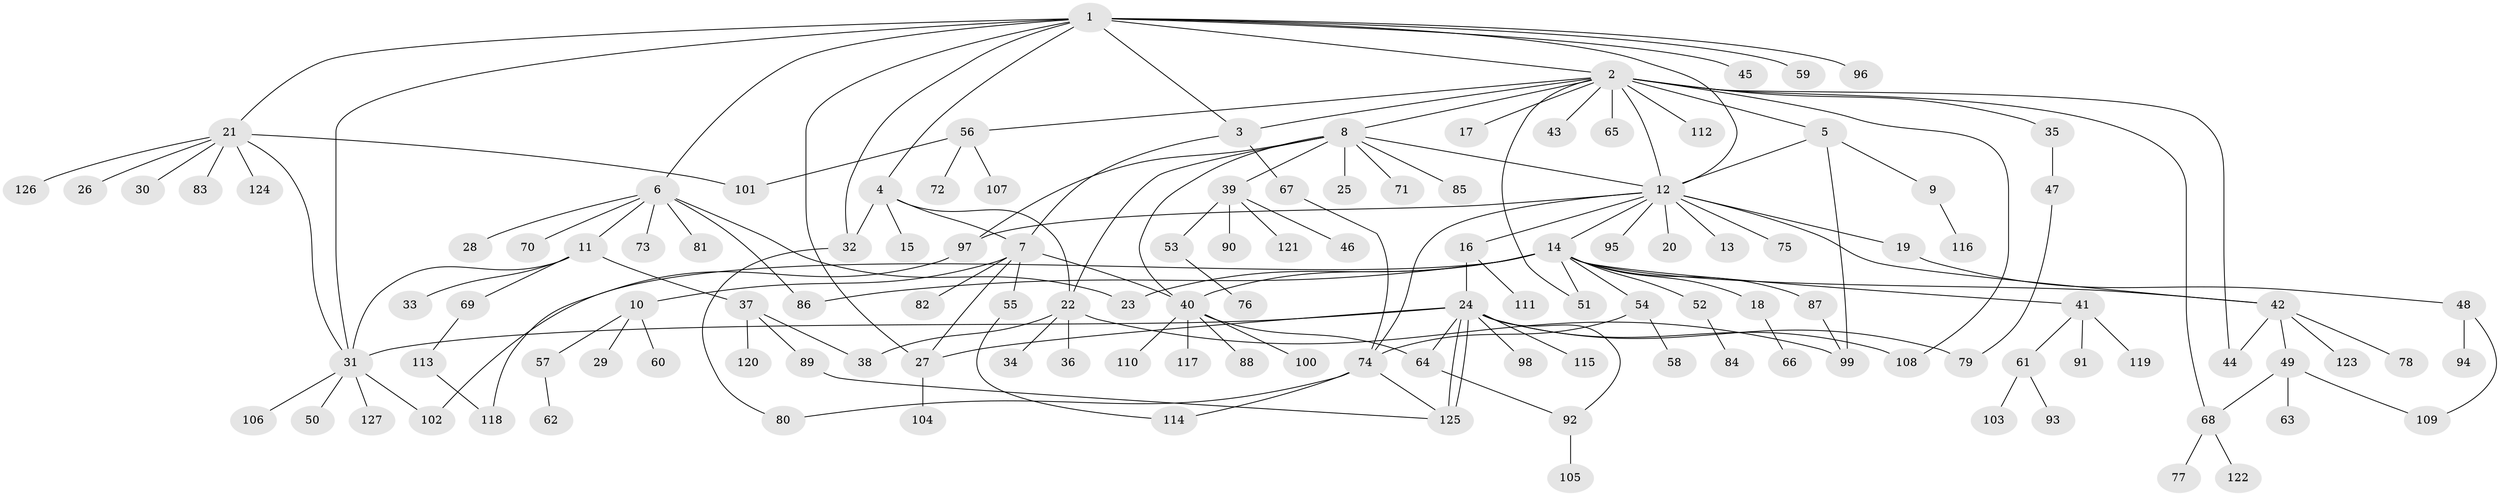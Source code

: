 // coarse degree distribution, {2: 0.19480519480519481, 7: 0.05194805194805195, 4: 0.09090909090909091, 12: 0.025974025974025976, 1: 0.4025974025974026, 3: 0.15584415584415584, 13: 0.012987012987012988, 6: 0.03896103896103896, 10: 0.012987012987012988, 8: 0.012987012987012988}
// Generated by graph-tools (version 1.1) at 2025/36/03/04/25 23:36:56]
// undirected, 127 vertices, 165 edges
graph export_dot {
  node [color=gray90,style=filled];
  1;
  2;
  3;
  4;
  5;
  6;
  7;
  8;
  9;
  10;
  11;
  12;
  13;
  14;
  15;
  16;
  17;
  18;
  19;
  20;
  21;
  22;
  23;
  24;
  25;
  26;
  27;
  28;
  29;
  30;
  31;
  32;
  33;
  34;
  35;
  36;
  37;
  38;
  39;
  40;
  41;
  42;
  43;
  44;
  45;
  46;
  47;
  48;
  49;
  50;
  51;
  52;
  53;
  54;
  55;
  56;
  57;
  58;
  59;
  60;
  61;
  62;
  63;
  64;
  65;
  66;
  67;
  68;
  69;
  70;
  71;
  72;
  73;
  74;
  75;
  76;
  77;
  78;
  79;
  80;
  81;
  82;
  83;
  84;
  85;
  86;
  87;
  88;
  89;
  90;
  91;
  92;
  93;
  94;
  95;
  96;
  97;
  98;
  99;
  100;
  101;
  102;
  103;
  104;
  105;
  106;
  107;
  108;
  109;
  110;
  111;
  112;
  113;
  114;
  115;
  116;
  117;
  118;
  119;
  120;
  121;
  122;
  123;
  124;
  125;
  126;
  127;
  1 -- 2;
  1 -- 3;
  1 -- 4;
  1 -- 6;
  1 -- 12;
  1 -- 21;
  1 -- 27;
  1 -- 31;
  1 -- 32;
  1 -- 45;
  1 -- 59;
  1 -- 96;
  2 -- 3;
  2 -- 5;
  2 -- 8;
  2 -- 12;
  2 -- 17;
  2 -- 35;
  2 -- 43;
  2 -- 44;
  2 -- 51;
  2 -- 56;
  2 -- 65;
  2 -- 68;
  2 -- 108;
  2 -- 112;
  3 -- 7;
  3 -- 67;
  4 -- 7;
  4 -- 15;
  4 -- 22;
  4 -- 32;
  5 -- 9;
  5 -- 12;
  5 -- 99;
  6 -- 11;
  6 -- 23;
  6 -- 28;
  6 -- 70;
  6 -- 73;
  6 -- 81;
  6 -- 86;
  7 -- 10;
  7 -- 27;
  7 -- 40;
  7 -- 55;
  7 -- 82;
  8 -- 12;
  8 -- 22;
  8 -- 25;
  8 -- 39;
  8 -- 40;
  8 -- 71;
  8 -- 85;
  8 -- 97;
  9 -- 116;
  10 -- 29;
  10 -- 57;
  10 -- 60;
  11 -- 31;
  11 -- 33;
  11 -- 37;
  11 -- 69;
  12 -- 13;
  12 -- 14;
  12 -- 16;
  12 -- 19;
  12 -- 20;
  12 -- 42;
  12 -- 74;
  12 -- 75;
  12 -- 95;
  12 -- 97;
  14 -- 18;
  14 -- 23;
  14 -- 40;
  14 -- 41;
  14 -- 42;
  14 -- 51;
  14 -- 52;
  14 -- 54;
  14 -- 86;
  14 -- 87;
  14 -- 102;
  16 -- 24;
  16 -- 111;
  18 -- 66;
  19 -- 48;
  21 -- 26;
  21 -- 30;
  21 -- 31;
  21 -- 83;
  21 -- 101;
  21 -- 124;
  21 -- 126;
  22 -- 34;
  22 -- 36;
  22 -- 38;
  22 -- 99;
  24 -- 27;
  24 -- 31;
  24 -- 64;
  24 -- 79;
  24 -- 92;
  24 -- 98;
  24 -- 108;
  24 -- 115;
  24 -- 125;
  24 -- 125;
  27 -- 104;
  31 -- 50;
  31 -- 102;
  31 -- 106;
  31 -- 127;
  32 -- 80;
  35 -- 47;
  37 -- 38;
  37 -- 89;
  37 -- 120;
  39 -- 46;
  39 -- 53;
  39 -- 90;
  39 -- 121;
  40 -- 64;
  40 -- 88;
  40 -- 100;
  40 -- 110;
  40 -- 117;
  41 -- 61;
  41 -- 91;
  41 -- 119;
  42 -- 44;
  42 -- 49;
  42 -- 78;
  42 -- 123;
  47 -- 79;
  48 -- 94;
  48 -- 109;
  49 -- 63;
  49 -- 68;
  49 -- 109;
  52 -- 84;
  53 -- 76;
  54 -- 58;
  54 -- 74;
  55 -- 114;
  56 -- 72;
  56 -- 101;
  56 -- 107;
  57 -- 62;
  61 -- 93;
  61 -- 103;
  64 -- 92;
  67 -- 74;
  68 -- 77;
  68 -- 122;
  69 -- 113;
  74 -- 80;
  74 -- 114;
  74 -- 125;
  87 -- 99;
  89 -- 125;
  92 -- 105;
  97 -- 118;
  113 -- 118;
}
